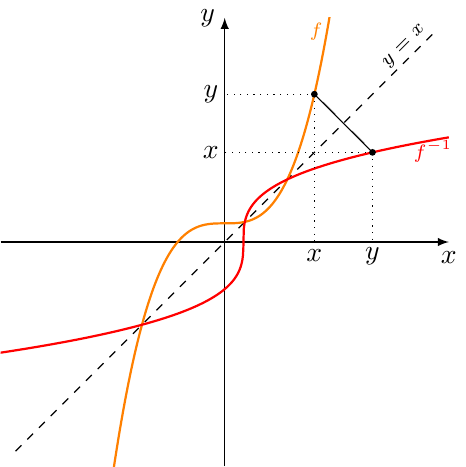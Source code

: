 \documentclass[crop]{standalone}
\usepackage[dvipsnames]{xcolor}
\usepackage{tikz}
\usepackage{pgfplots}
\pgfplotsset{compat=1.18}
\begin{document}
  \begin{tikzpicture}%[font=\scriptsize]
    \begin{axis}[%
      axis x line=center,axis y line=center,
      unit vector ratio={1 1},
      xlabel={$x$},ylabel={$y$},
      xlabel style={below},ylabel style={left},
      xmin=-3,xmax=3,xtick={\empty},
      ymin=-3,ymax=3,ytick={\empty},
      axis line style={-latex},
      declare function={
        f(\x) = \x^3+0.25;
        g(\x) = (\x-0.25)/abs(\x-0.25)*(abs(\x-0.25))^(1/3);
      }
    ]%
      \addplot[%
        mark=none,
        dashed,
        domain=-2.8:2.8,
        samples=1000
      ] {x} node[%
        pos=0.93,
        rotate=45,
        xshift=0.4em,
        yshift=0.4em
      ] {\scriptsize$y=x$};
      
      \addplot[%
        mark=none,
        domain=-2.8:2.8,
        color=orange,
        thick,
        samples=1000
      ] {f(x)} node[%
        pos=0.57,
        xshift=-0.4em
      ] {\scriptsize$f$};
      
      \addplot[%
        mark=none,
        domain=-3:3,
        color=red,
        thick,
        samples=1000
      ] {g(x)} node[%
      pos=0.97,
      yshift=-0.4em
    ] {\scriptsize$f^{-1}$};

    \def\xx{1.2};
    \addplot[mark=*,mark size=1pt] coordinates {(\xx,{f(\xx)})};
    \addplot[mark=*,mark size=1pt] coordinates {({f(\xx)},\xx)};

    \draw[dotted] (\xx,{f(\xx)}) -- (\xx,0) node[yshift=-0.5em] {$x$};
    \draw[dotted] ({f(\xx)},\xx) -- ({f(\xx)},0) node[yshift=-0.5em] {$y$};

    \draw[dotted] (\xx,{f(\xx)}) -- (0,{f(\xx)}) node[xshift=-0.5em] {$y$};
    \draw[dotted] ({f(\xx)},\xx) -- (0,\xx) node[xshift=-0.5em] {$x$};

    \draw (\xx,{f(\xx)}) -- ({f(\xx)},\xx) node[rotate=-45,pos=0.25] {\tiny | } node[rotate=-45,pos=0.75] {\tiny | };
    \end{axis}
  \end{tikzpicture}%
\end{document}